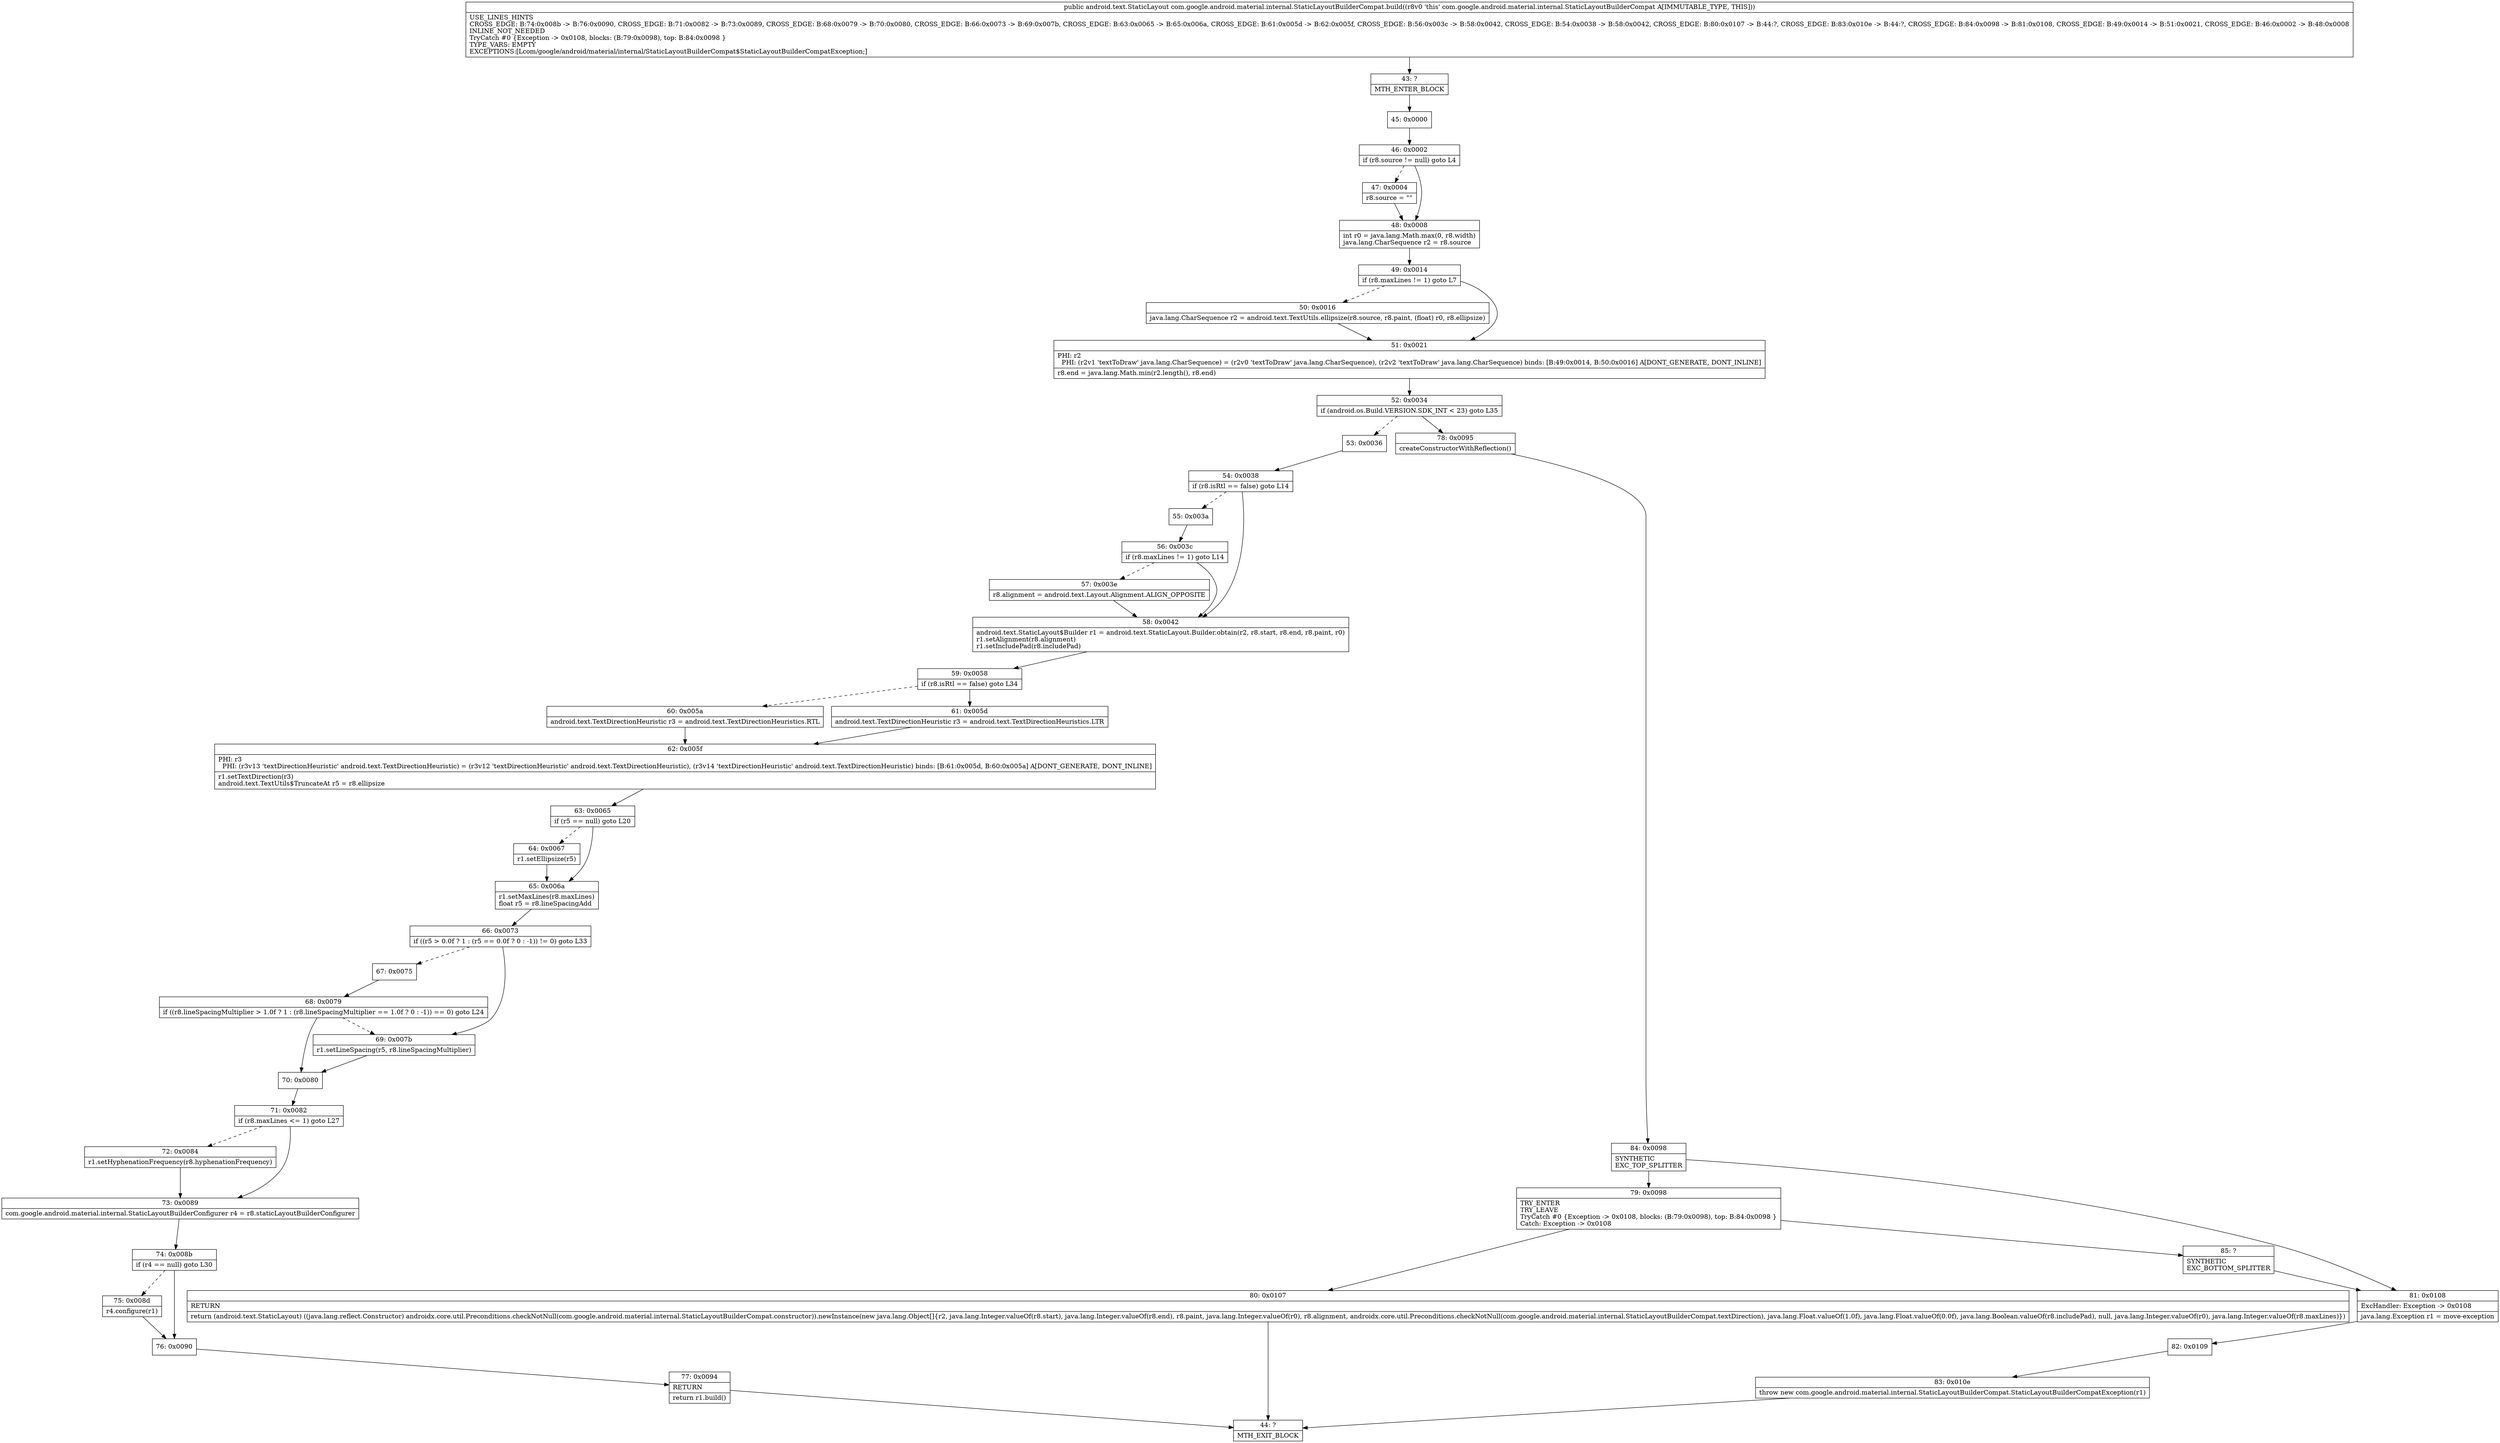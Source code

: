digraph "CFG forcom.google.android.material.internal.StaticLayoutBuilderCompat.build()Landroid\/text\/StaticLayout;" {
Node_43 [shape=record,label="{43\:\ ?|MTH_ENTER_BLOCK\l}"];
Node_45 [shape=record,label="{45\:\ 0x0000}"];
Node_46 [shape=record,label="{46\:\ 0x0002|if (r8.source != null) goto L4\l}"];
Node_47 [shape=record,label="{47\:\ 0x0004|r8.source = \"\"\l}"];
Node_48 [shape=record,label="{48\:\ 0x0008|int r0 = java.lang.Math.max(0, r8.width)\ljava.lang.CharSequence r2 = r8.source\l}"];
Node_49 [shape=record,label="{49\:\ 0x0014|if (r8.maxLines != 1) goto L7\l}"];
Node_50 [shape=record,label="{50\:\ 0x0016|java.lang.CharSequence r2 = android.text.TextUtils.ellipsize(r8.source, r8.paint, (float) r0, r8.ellipsize)\l}"];
Node_51 [shape=record,label="{51\:\ 0x0021|PHI: r2 \l  PHI: (r2v1 'textToDraw' java.lang.CharSequence) = (r2v0 'textToDraw' java.lang.CharSequence), (r2v2 'textToDraw' java.lang.CharSequence) binds: [B:49:0x0014, B:50:0x0016] A[DONT_GENERATE, DONT_INLINE]\l|r8.end = java.lang.Math.min(r2.length(), r8.end)\l}"];
Node_52 [shape=record,label="{52\:\ 0x0034|if (android.os.Build.VERSION.SDK_INT \< 23) goto L35\l}"];
Node_53 [shape=record,label="{53\:\ 0x0036}"];
Node_54 [shape=record,label="{54\:\ 0x0038|if (r8.isRtl == false) goto L14\l}"];
Node_55 [shape=record,label="{55\:\ 0x003a}"];
Node_56 [shape=record,label="{56\:\ 0x003c|if (r8.maxLines != 1) goto L14\l}"];
Node_57 [shape=record,label="{57\:\ 0x003e|r8.alignment = android.text.Layout.Alignment.ALIGN_OPPOSITE\l}"];
Node_58 [shape=record,label="{58\:\ 0x0042|android.text.StaticLayout$Builder r1 = android.text.StaticLayout.Builder.obtain(r2, r8.start, r8.end, r8.paint, r0)\lr1.setAlignment(r8.alignment)\lr1.setIncludePad(r8.includePad)\l}"];
Node_59 [shape=record,label="{59\:\ 0x0058|if (r8.isRtl == false) goto L34\l}"];
Node_60 [shape=record,label="{60\:\ 0x005a|android.text.TextDirectionHeuristic r3 = android.text.TextDirectionHeuristics.RTL\l}"];
Node_62 [shape=record,label="{62\:\ 0x005f|PHI: r3 \l  PHI: (r3v13 'textDirectionHeuristic' android.text.TextDirectionHeuristic) = (r3v12 'textDirectionHeuristic' android.text.TextDirectionHeuristic), (r3v14 'textDirectionHeuristic' android.text.TextDirectionHeuristic) binds: [B:61:0x005d, B:60:0x005a] A[DONT_GENERATE, DONT_INLINE]\l|r1.setTextDirection(r3)\landroid.text.TextUtils$TruncateAt r5 = r8.ellipsize\l}"];
Node_63 [shape=record,label="{63\:\ 0x0065|if (r5 == null) goto L20\l}"];
Node_64 [shape=record,label="{64\:\ 0x0067|r1.setEllipsize(r5)\l}"];
Node_65 [shape=record,label="{65\:\ 0x006a|r1.setMaxLines(r8.maxLines)\lfloat r5 = r8.lineSpacingAdd\l}"];
Node_66 [shape=record,label="{66\:\ 0x0073|if ((r5 \> 0.0f ? 1 : (r5 == 0.0f ? 0 : \-1)) != 0) goto L33\l}"];
Node_67 [shape=record,label="{67\:\ 0x0075}"];
Node_68 [shape=record,label="{68\:\ 0x0079|if ((r8.lineSpacingMultiplier \> 1.0f ? 1 : (r8.lineSpacingMultiplier == 1.0f ? 0 : \-1)) == 0) goto L24\l}"];
Node_70 [shape=record,label="{70\:\ 0x0080}"];
Node_71 [shape=record,label="{71\:\ 0x0082|if (r8.maxLines \<= 1) goto L27\l}"];
Node_72 [shape=record,label="{72\:\ 0x0084|r1.setHyphenationFrequency(r8.hyphenationFrequency)\l}"];
Node_73 [shape=record,label="{73\:\ 0x0089|com.google.android.material.internal.StaticLayoutBuilderConfigurer r4 = r8.staticLayoutBuilderConfigurer\l}"];
Node_74 [shape=record,label="{74\:\ 0x008b|if (r4 == null) goto L30\l}"];
Node_75 [shape=record,label="{75\:\ 0x008d|r4.configure(r1)\l}"];
Node_76 [shape=record,label="{76\:\ 0x0090}"];
Node_77 [shape=record,label="{77\:\ 0x0094|RETURN\l|return r1.build()\l}"];
Node_44 [shape=record,label="{44\:\ ?|MTH_EXIT_BLOCK\l}"];
Node_69 [shape=record,label="{69\:\ 0x007b|r1.setLineSpacing(r5, r8.lineSpacingMultiplier)\l}"];
Node_61 [shape=record,label="{61\:\ 0x005d|android.text.TextDirectionHeuristic r3 = android.text.TextDirectionHeuristics.LTR\l}"];
Node_78 [shape=record,label="{78\:\ 0x0095|createConstructorWithReflection()\l}"];
Node_84 [shape=record,label="{84\:\ 0x0098|SYNTHETIC\lEXC_TOP_SPLITTER\l}"];
Node_79 [shape=record,label="{79\:\ 0x0098|TRY_ENTER\lTRY_LEAVE\lTryCatch #0 \{Exception \-\> 0x0108, blocks: (B:79:0x0098), top: B:84:0x0098 \}\lCatch: Exception \-\> 0x0108\l}"];
Node_80 [shape=record,label="{80\:\ 0x0107|RETURN\l|return (android.text.StaticLayout) ((java.lang.reflect.Constructor) androidx.core.util.Preconditions.checkNotNull(com.google.android.material.internal.StaticLayoutBuilderCompat.constructor)).newInstance(new java.lang.Object[]\{r2, java.lang.Integer.valueOf(r8.start), java.lang.Integer.valueOf(r8.end), r8.paint, java.lang.Integer.valueOf(r0), r8.alignment, androidx.core.util.Preconditions.checkNotNull(com.google.android.material.internal.StaticLayoutBuilderCompat.textDirection), java.lang.Float.valueOf(1.0f), java.lang.Float.valueOf(0.0f), java.lang.Boolean.valueOf(r8.includePad), null, java.lang.Integer.valueOf(r0), java.lang.Integer.valueOf(r8.maxLines)\})\l}"];
Node_85 [shape=record,label="{85\:\ ?|SYNTHETIC\lEXC_BOTTOM_SPLITTER\l}"];
Node_81 [shape=record,label="{81\:\ 0x0108|ExcHandler: Exception \-\> 0x0108\l|java.lang.Exception r1 = move\-exception\l}"];
Node_82 [shape=record,label="{82\:\ 0x0109}"];
Node_83 [shape=record,label="{83\:\ 0x010e|throw new com.google.android.material.internal.StaticLayoutBuilderCompat.StaticLayoutBuilderCompatException(r1)\l}"];
MethodNode[shape=record,label="{public android.text.StaticLayout com.google.android.material.internal.StaticLayoutBuilderCompat.build((r8v0 'this' com.google.android.material.internal.StaticLayoutBuilderCompat A[IMMUTABLE_TYPE, THIS]))  | USE_LINES_HINTS\lCROSS_EDGE: B:74:0x008b \-\> B:76:0x0090, CROSS_EDGE: B:71:0x0082 \-\> B:73:0x0089, CROSS_EDGE: B:68:0x0079 \-\> B:70:0x0080, CROSS_EDGE: B:66:0x0073 \-\> B:69:0x007b, CROSS_EDGE: B:63:0x0065 \-\> B:65:0x006a, CROSS_EDGE: B:61:0x005d \-\> B:62:0x005f, CROSS_EDGE: B:56:0x003c \-\> B:58:0x0042, CROSS_EDGE: B:54:0x0038 \-\> B:58:0x0042, CROSS_EDGE: B:80:0x0107 \-\> B:44:?, CROSS_EDGE: B:83:0x010e \-\> B:44:?, CROSS_EDGE: B:84:0x0098 \-\> B:81:0x0108, CROSS_EDGE: B:49:0x0014 \-\> B:51:0x0021, CROSS_EDGE: B:46:0x0002 \-\> B:48:0x0008\lINLINE_NOT_NEEDED\lTryCatch #0 \{Exception \-\> 0x0108, blocks: (B:79:0x0098), top: B:84:0x0098 \}\lTYPE_VARS: EMPTY\lEXCEPTIONS:[Lcom\/google\/android\/material\/internal\/StaticLayoutBuilderCompat$StaticLayoutBuilderCompatException;]\l}"];
MethodNode -> Node_43;Node_43 -> Node_45;
Node_45 -> Node_46;
Node_46 -> Node_47[style=dashed];
Node_46 -> Node_48;
Node_47 -> Node_48;
Node_48 -> Node_49;
Node_49 -> Node_50[style=dashed];
Node_49 -> Node_51;
Node_50 -> Node_51;
Node_51 -> Node_52;
Node_52 -> Node_53[style=dashed];
Node_52 -> Node_78;
Node_53 -> Node_54;
Node_54 -> Node_55[style=dashed];
Node_54 -> Node_58;
Node_55 -> Node_56;
Node_56 -> Node_57[style=dashed];
Node_56 -> Node_58;
Node_57 -> Node_58;
Node_58 -> Node_59;
Node_59 -> Node_60[style=dashed];
Node_59 -> Node_61;
Node_60 -> Node_62;
Node_62 -> Node_63;
Node_63 -> Node_64[style=dashed];
Node_63 -> Node_65;
Node_64 -> Node_65;
Node_65 -> Node_66;
Node_66 -> Node_67[style=dashed];
Node_66 -> Node_69;
Node_67 -> Node_68;
Node_68 -> Node_69[style=dashed];
Node_68 -> Node_70;
Node_70 -> Node_71;
Node_71 -> Node_72[style=dashed];
Node_71 -> Node_73;
Node_72 -> Node_73;
Node_73 -> Node_74;
Node_74 -> Node_75[style=dashed];
Node_74 -> Node_76;
Node_75 -> Node_76;
Node_76 -> Node_77;
Node_77 -> Node_44;
Node_69 -> Node_70;
Node_61 -> Node_62;
Node_78 -> Node_84;
Node_84 -> Node_79;
Node_84 -> Node_81;
Node_79 -> Node_80;
Node_79 -> Node_85;
Node_80 -> Node_44;
Node_85 -> Node_81;
Node_81 -> Node_82;
Node_82 -> Node_83;
Node_83 -> Node_44;
}

